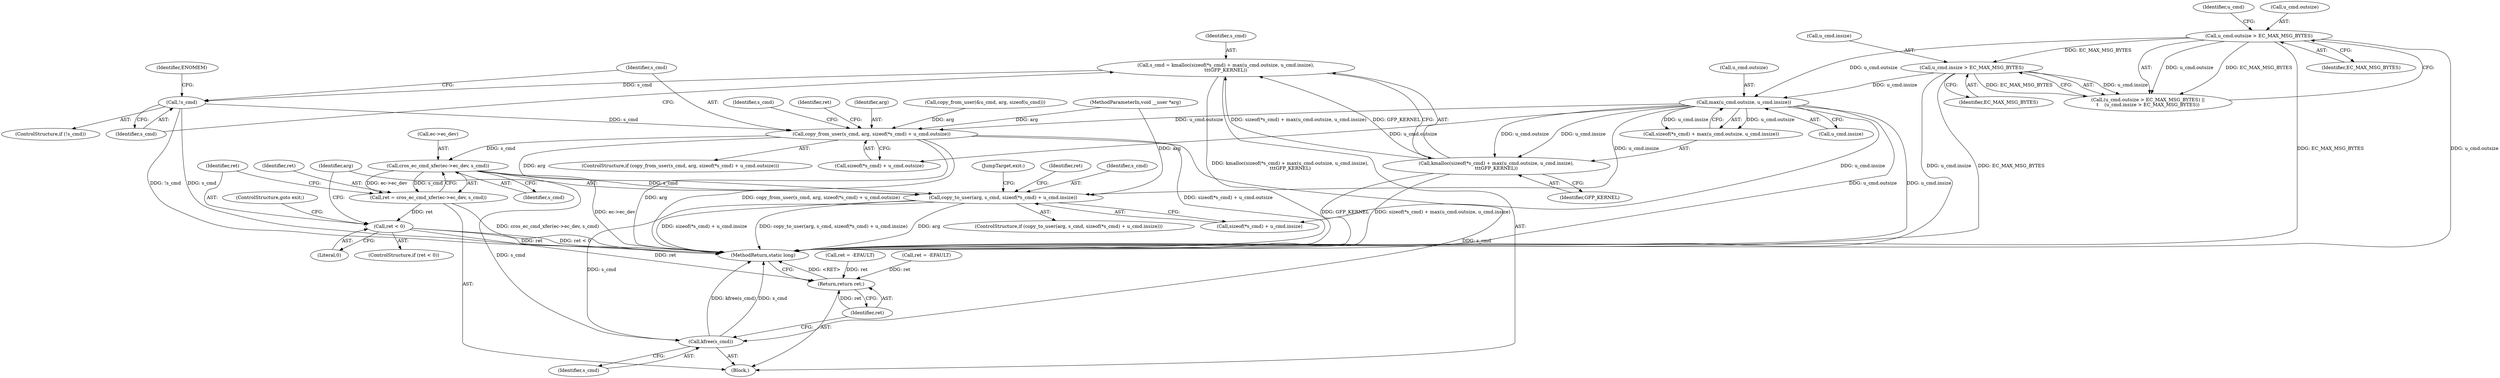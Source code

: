 digraph "1_linux_096cdc6f52225835ff503f987a0d68ef770bb78e@API" {
"1000133" [label="(Call,s_cmd = kmalloc(sizeof(*s_cmd) + max(u_cmd.outsize, u_cmd.insize),\n\t\t\tGFP_KERNEL))"];
"1000135" [label="(Call,kmalloc(sizeof(*s_cmd) + max(u_cmd.outsize, u_cmd.insize),\n\t\t\tGFP_KERNEL))"];
"1000140" [label="(Call,max(u_cmd.outsize, u_cmd.insize))"];
"1000120" [label="(Call,u_cmd.outsize > EC_MAX_MSG_BYTES)"];
"1000125" [label="(Call,u_cmd.insize > EC_MAX_MSG_BYTES)"];
"1000149" [label="(Call,!s_cmd)"];
"1000155" [label="(Call,copy_from_user(s_cmd, arg, sizeof(*s_cmd) + u_cmd.outsize))"];
"1000180" [label="(Call,cros_ec_cmd_xfer(ec->ec_dev, s_cmd))"];
"1000178" [label="(Call,ret = cros_ec_cmd_xfer(ec->ec_dev, s_cmd))"];
"1000186" [label="(Call,ret < 0)"];
"1000208" [label="(Return,return ret;)"];
"1000191" [label="(Call,copy_to_user(arg, s_cmd, sizeof(*s_cmd) + u_cmd.insize))"];
"1000206" [label="(Call,kfree(s_cmd))"];
"1000109" [label="(Call,copy_from_user(&u_cmd, arg, sizeof(u_cmd)))"];
"1000190" [label="(ControlStructure,if (copy_to_user(arg, s_cmd, sizeof(*s_cmd) + u_cmd.insize)))"];
"1000188" [label="(Literal,0)"];
"1000127" [label="(Identifier,u_cmd)"];
"1000153" [label="(Identifier,ENOMEM)"];
"1000184" [label="(Identifier,s_cmd)"];
"1000209" [label="(Identifier,ret)"];
"1000205" [label="(JumpTarget,exit:)"];
"1000180" [label="(Call,cros_ec_cmd_xfer(ec->ec_dev, s_cmd))"];
"1000121" [label="(Call,u_cmd.outsize)"];
"1000194" [label="(Call,sizeof(*s_cmd) + u_cmd.insize)"];
"1000124" [label="(Identifier,EC_MAX_MSG_BYTES)"];
"1000187" [label="(Identifier,ret)"];
"1000133" [label="(Call,s_cmd = kmalloc(sizeof(*s_cmd) + max(u_cmd.outsize, u_cmd.insize),\n\t\t\tGFP_KERNEL))"];
"1000129" [label="(Identifier,EC_MAX_MSG_BYTES)"];
"1000166" [label="(Call,ret = -EFAULT)"];
"1000135" [label="(Call,kmalloc(sizeof(*s_cmd) + max(u_cmd.outsize, u_cmd.insize),\n\t\t\tGFP_KERNEL))"];
"1000120" [label="(Call,u_cmd.outsize > EC_MAX_MSG_BYTES)"];
"1000126" [label="(Call,u_cmd.insize)"];
"1000154" [label="(ControlStructure,if (copy_from_user(s_cmd, arg, sizeof(*s_cmd) + u_cmd.outsize)))"];
"1000206" [label="(Call,kfree(s_cmd))"];
"1000189" [label="(ControlStructure,goto exit;)"];
"1000210" [label="(MethodReturn,static long)"];
"1000155" [label="(Call,copy_from_user(s_cmd, arg, sizeof(*s_cmd) + u_cmd.outsize))"];
"1000192" [label="(Identifier,arg)"];
"1000201" [label="(Call,ret = -EFAULT)"];
"1000181" [label="(Call,ec->ec_dev)"];
"1000125" [label="(Call,u_cmd.insize > EC_MAX_MSG_BYTES)"];
"1000141" [label="(Call,u_cmd.outsize)"];
"1000147" [label="(Identifier,GFP_KERNEL)"];
"1000119" [label="(Call,(u_cmd.outsize > EC_MAX_MSG_BYTES) ||\n\t    (u_cmd.insize > EC_MAX_MSG_BYTES))"];
"1000186" [label="(Call,ret < 0)"];
"1000202" [label="(Identifier,ret)"];
"1000103" [label="(MethodParameterIn,void __user *arg)"];
"1000178" [label="(Call,ret = cros_ec_cmd_xfer(ec->ec_dev, s_cmd))"];
"1000158" [label="(Call,sizeof(*s_cmd) + u_cmd.outsize)"];
"1000208" [label="(Return,return ret;)"];
"1000104" [label="(Block,)"];
"1000173" [label="(Identifier,s_cmd)"];
"1000140" [label="(Call,max(u_cmd.outsize, u_cmd.insize))"];
"1000207" [label="(Identifier,s_cmd)"];
"1000148" [label="(ControlStructure,if (!s_cmd))"];
"1000167" [label="(Identifier,ret)"];
"1000191" [label="(Call,copy_to_user(arg, s_cmd, sizeof(*s_cmd) + u_cmd.insize))"];
"1000134" [label="(Identifier,s_cmd)"];
"1000144" [label="(Call,u_cmd.insize)"];
"1000150" [label="(Identifier,s_cmd)"];
"1000193" [label="(Identifier,s_cmd)"];
"1000157" [label="(Identifier,arg)"];
"1000149" [label="(Call,!s_cmd)"];
"1000185" [label="(ControlStructure,if (ret < 0))"];
"1000179" [label="(Identifier,ret)"];
"1000156" [label="(Identifier,s_cmd)"];
"1000136" [label="(Call,sizeof(*s_cmd) + max(u_cmd.outsize, u_cmd.insize))"];
"1000133" -> "1000104"  [label="AST: "];
"1000133" -> "1000135"  [label="CFG: "];
"1000134" -> "1000133"  [label="AST: "];
"1000135" -> "1000133"  [label="AST: "];
"1000150" -> "1000133"  [label="CFG: "];
"1000133" -> "1000210"  [label="DDG: kmalloc(sizeof(*s_cmd) + max(u_cmd.outsize, u_cmd.insize),\n\t\t\tGFP_KERNEL)"];
"1000135" -> "1000133"  [label="DDG: sizeof(*s_cmd) + max(u_cmd.outsize, u_cmd.insize)"];
"1000135" -> "1000133"  [label="DDG: GFP_KERNEL"];
"1000133" -> "1000149"  [label="DDG: s_cmd"];
"1000135" -> "1000147"  [label="CFG: "];
"1000136" -> "1000135"  [label="AST: "];
"1000147" -> "1000135"  [label="AST: "];
"1000135" -> "1000210"  [label="DDG: sizeof(*s_cmd) + max(u_cmd.outsize, u_cmd.insize)"];
"1000135" -> "1000210"  [label="DDG: GFP_KERNEL"];
"1000140" -> "1000135"  [label="DDG: u_cmd.outsize"];
"1000140" -> "1000135"  [label="DDG: u_cmd.insize"];
"1000140" -> "1000136"  [label="AST: "];
"1000140" -> "1000144"  [label="CFG: "];
"1000141" -> "1000140"  [label="AST: "];
"1000144" -> "1000140"  [label="AST: "];
"1000136" -> "1000140"  [label="CFG: "];
"1000140" -> "1000210"  [label="DDG: u_cmd.outsize"];
"1000140" -> "1000210"  [label="DDG: u_cmd.insize"];
"1000140" -> "1000136"  [label="DDG: u_cmd.outsize"];
"1000140" -> "1000136"  [label="DDG: u_cmd.insize"];
"1000120" -> "1000140"  [label="DDG: u_cmd.outsize"];
"1000125" -> "1000140"  [label="DDG: u_cmd.insize"];
"1000140" -> "1000155"  [label="DDG: u_cmd.outsize"];
"1000140" -> "1000158"  [label="DDG: u_cmd.outsize"];
"1000140" -> "1000191"  [label="DDG: u_cmd.insize"];
"1000140" -> "1000194"  [label="DDG: u_cmd.insize"];
"1000120" -> "1000119"  [label="AST: "];
"1000120" -> "1000124"  [label="CFG: "];
"1000121" -> "1000120"  [label="AST: "];
"1000124" -> "1000120"  [label="AST: "];
"1000127" -> "1000120"  [label="CFG: "];
"1000119" -> "1000120"  [label="CFG: "];
"1000120" -> "1000210"  [label="DDG: u_cmd.outsize"];
"1000120" -> "1000210"  [label="DDG: EC_MAX_MSG_BYTES"];
"1000120" -> "1000119"  [label="DDG: u_cmd.outsize"];
"1000120" -> "1000119"  [label="DDG: EC_MAX_MSG_BYTES"];
"1000120" -> "1000125"  [label="DDG: EC_MAX_MSG_BYTES"];
"1000125" -> "1000119"  [label="AST: "];
"1000125" -> "1000129"  [label="CFG: "];
"1000126" -> "1000125"  [label="AST: "];
"1000129" -> "1000125"  [label="AST: "];
"1000119" -> "1000125"  [label="CFG: "];
"1000125" -> "1000210"  [label="DDG: u_cmd.insize"];
"1000125" -> "1000210"  [label="DDG: EC_MAX_MSG_BYTES"];
"1000125" -> "1000119"  [label="DDG: u_cmd.insize"];
"1000125" -> "1000119"  [label="DDG: EC_MAX_MSG_BYTES"];
"1000149" -> "1000148"  [label="AST: "];
"1000149" -> "1000150"  [label="CFG: "];
"1000150" -> "1000149"  [label="AST: "];
"1000153" -> "1000149"  [label="CFG: "];
"1000156" -> "1000149"  [label="CFG: "];
"1000149" -> "1000210"  [label="DDG: !s_cmd"];
"1000149" -> "1000210"  [label="DDG: s_cmd"];
"1000149" -> "1000155"  [label="DDG: s_cmd"];
"1000155" -> "1000154"  [label="AST: "];
"1000155" -> "1000158"  [label="CFG: "];
"1000156" -> "1000155"  [label="AST: "];
"1000157" -> "1000155"  [label="AST: "];
"1000158" -> "1000155"  [label="AST: "];
"1000167" -> "1000155"  [label="CFG: "];
"1000173" -> "1000155"  [label="CFG: "];
"1000155" -> "1000210"  [label="DDG: arg"];
"1000155" -> "1000210"  [label="DDG: copy_from_user(s_cmd, arg, sizeof(*s_cmd) + u_cmd.outsize)"];
"1000155" -> "1000210"  [label="DDG: sizeof(*s_cmd) + u_cmd.outsize"];
"1000109" -> "1000155"  [label="DDG: arg"];
"1000103" -> "1000155"  [label="DDG: arg"];
"1000155" -> "1000180"  [label="DDG: s_cmd"];
"1000155" -> "1000191"  [label="DDG: arg"];
"1000155" -> "1000206"  [label="DDG: s_cmd"];
"1000180" -> "1000178"  [label="AST: "];
"1000180" -> "1000184"  [label="CFG: "];
"1000181" -> "1000180"  [label="AST: "];
"1000184" -> "1000180"  [label="AST: "];
"1000178" -> "1000180"  [label="CFG: "];
"1000180" -> "1000210"  [label="DDG: ec->ec_dev"];
"1000180" -> "1000178"  [label="DDG: ec->ec_dev"];
"1000180" -> "1000178"  [label="DDG: s_cmd"];
"1000180" -> "1000191"  [label="DDG: s_cmd"];
"1000180" -> "1000206"  [label="DDG: s_cmd"];
"1000178" -> "1000104"  [label="AST: "];
"1000179" -> "1000178"  [label="AST: "];
"1000187" -> "1000178"  [label="CFG: "];
"1000178" -> "1000210"  [label="DDG: cros_ec_cmd_xfer(ec->ec_dev, s_cmd)"];
"1000178" -> "1000186"  [label="DDG: ret"];
"1000186" -> "1000185"  [label="AST: "];
"1000186" -> "1000188"  [label="CFG: "];
"1000187" -> "1000186"  [label="AST: "];
"1000188" -> "1000186"  [label="AST: "];
"1000189" -> "1000186"  [label="CFG: "];
"1000192" -> "1000186"  [label="CFG: "];
"1000186" -> "1000210"  [label="DDG: ret < 0"];
"1000186" -> "1000210"  [label="DDG: ret"];
"1000186" -> "1000208"  [label="DDG: ret"];
"1000208" -> "1000104"  [label="AST: "];
"1000208" -> "1000209"  [label="CFG: "];
"1000209" -> "1000208"  [label="AST: "];
"1000210" -> "1000208"  [label="CFG: "];
"1000208" -> "1000210"  [label="DDG: <RET>"];
"1000209" -> "1000208"  [label="DDG: ret"];
"1000166" -> "1000208"  [label="DDG: ret"];
"1000201" -> "1000208"  [label="DDG: ret"];
"1000191" -> "1000190"  [label="AST: "];
"1000191" -> "1000194"  [label="CFG: "];
"1000192" -> "1000191"  [label="AST: "];
"1000193" -> "1000191"  [label="AST: "];
"1000194" -> "1000191"  [label="AST: "];
"1000202" -> "1000191"  [label="CFG: "];
"1000205" -> "1000191"  [label="CFG: "];
"1000191" -> "1000210"  [label="DDG: sizeof(*s_cmd) + u_cmd.insize"];
"1000191" -> "1000210"  [label="DDG: copy_to_user(arg, s_cmd, sizeof(*s_cmd) + u_cmd.insize)"];
"1000191" -> "1000210"  [label="DDG: arg"];
"1000103" -> "1000191"  [label="DDG: arg"];
"1000191" -> "1000206"  [label="DDG: s_cmd"];
"1000206" -> "1000104"  [label="AST: "];
"1000206" -> "1000207"  [label="CFG: "];
"1000207" -> "1000206"  [label="AST: "];
"1000209" -> "1000206"  [label="CFG: "];
"1000206" -> "1000210"  [label="DDG: kfree(s_cmd)"];
"1000206" -> "1000210"  [label="DDG: s_cmd"];
}

